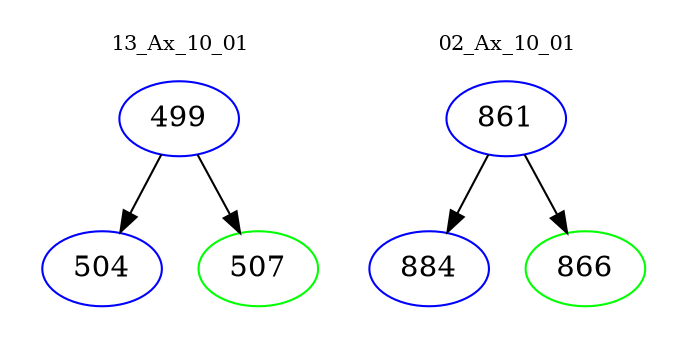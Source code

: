 digraph{
subgraph cluster_0 {
color = white
label = "13_Ax_10_01";
fontsize=10;
T0_499 [label="499", color="blue"]
T0_499 -> T0_504 [color="black"]
T0_504 [label="504", color="blue"]
T0_499 -> T0_507 [color="black"]
T0_507 [label="507", color="green"]
}
subgraph cluster_1 {
color = white
label = "02_Ax_10_01";
fontsize=10;
T1_861 [label="861", color="blue"]
T1_861 -> T1_884 [color="black"]
T1_884 [label="884", color="blue"]
T1_861 -> T1_866 [color="black"]
T1_866 [label="866", color="green"]
}
}
